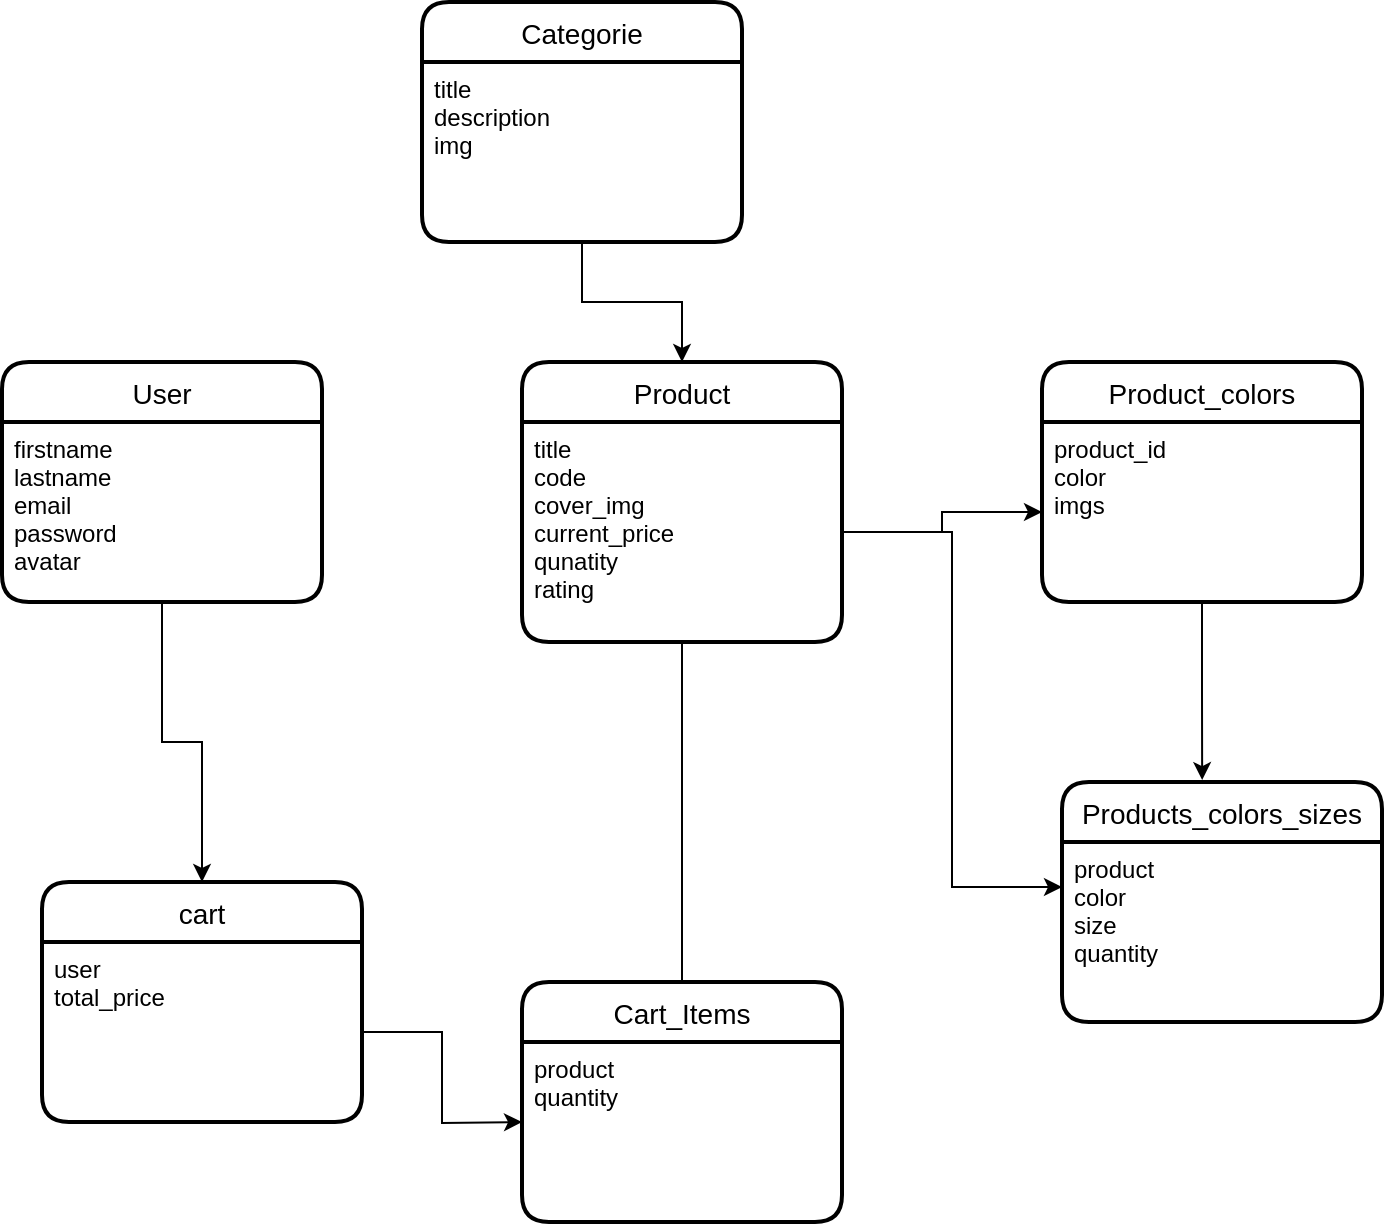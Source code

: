 <mxfile version="20.8.20" type="device"><diagram name="Page-1" id="ffrCedS6Av5aOX2267lV"><mxGraphModel dx="1434" dy="1888" grid="1" gridSize="10" guides="1" tooltips="1" connect="1" arrows="1" fold="1" page="1" pageScale="1" pageWidth="850" pageHeight="1100" math="0" shadow="0"><root><mxCell id="0"/><mxCell id="1" parent="0"/><mxCell id="ne0xaH8l7VcgD0dj2SvG-1" value="User" style="swimlane;childLayout=stackLayout;horizontal=1;startSize=30;horizontalStack=0;rounded=1;fontSize=14;fontStyle=0;strokeWidth=2;resizeParent=0;resizeLast=1;shadow=0;dashed=0;align=center;" vertex="1" parent="1"><mxGeometry x="80" y="130" width="160" height="120" as="geometry"/></mxCell><mxCell id="ne0xaH8l7VcgD0dj2SvG-2" value="firstname&#10;lastname&#10;email&#10;password&#10;avatar" style="align=left;strokeColor=none;fillColor=none;spacingLeft=4;fontSize=12;verticalAlign=top;resizable=0;rotatable=0;part=1;" vertex="1" parent="ne0xaH8l7VcgD0dj2SvG-1"><mxGeometry y="30" width="160" height="90" as="geometry"/></mxCell><mxCell id="ne0xaH8l7VcgD0dj2SvG-3" value="Product" style="swimlane;childLayout=stackLayout;horizontal=1;startSize=30;horizontalStack=0;rounded=1;fontSize=14;fontStyle=0;strokeWidth=2;resizeParent=0;resizeLast=1;shadow=0;dashed=0;align=center;" vertex="1" parent="1"><mxGeometry x="340" y="130" width="160" height="140" as="geometry"/></mxCell><mxCell id="ne0xaH8l7VcgD0dj2SvG-4" value="title&#10;code&#10;cover_img&#10;current_price&#10;qunatity&#10;rating" style="align=left;strokeColor=none;fillColor=none;spacingLeft=4;fontSize=12;verticalAlign=top;resizable=0;rotatable=0;part=1;" vertex="1" parent="ne0xaH8l7VcgD0dj2SvG-3"><mxGeometry y="30" width="160" height="110" as="geometry"/></mxCell><mxCell id="ne0xaH8l7VcgD0dj2SvG-6" value="Product_colors" style="swimlane;childLayout=stackLayout;horizontal=1;startSize=30;horizontalStack=0;rounded=1;fontSize=14;fontStyle=0;strokeWidth=2;resizeParent=0;resizeLast=1;shadow=0;dashed=0;align=center;" vertex="1" parent="1"><mxGeometry x="600" y="130" width="160" height="120" as="geometry"/></mxCell><mxCell id="ne0xaH8l7VcgD0dj2SvG-7" value="product_id&#10;color&#10;imgs&#10;" style="align=left;strokeColor=none;fillColor=none;spacingLeft=4;fontSize=12;verticalAlign=top;resizable=0;rotatable=0;part=1;" vertex="1" parent="ne0xaH8l7VcgD0dj2SvG-6"><mxGeometry y="30" width="160" height="90" as="geometry"/></mxCell><mxCell id="ne0xaH8l7VcgD0dj2SvG-9" value="" style="edgeStyle=orthogonalEdgeStyle;rounded=0;orthogonalLoop=1;jettySize=auto;html=1;" edge="1" parent="1" source="ne0xaH8l7VcgD0dj2SvG-4" target="ne0xaH8l7VcgD0dj2SvG-7"><mxGeometry relative="1" as="geometry"/></mxCell><mxCell id="ne0xaH8l7VcgD0dj2SvG-11" value="Products_colors_sizes" style="swimlane;childLayout=stackLayout;horizontal=1;startSize=30;horizontalStack=0;rounded=1;fontSize=14;fontStyle=0;strokeWidth=2;resizeParent=0;resizeLast=1;shadow=0;dashed=0;align=center;" vertex="1" parent="1"><mxGeometry x="610" y="340" width="160" height="120" as="geometry"/></mxCell><mxCell id="ne0xaH8l7VcgD0dj2SvG-12" value="product&#10;color&#10;size&#10;quantity" style="align=left;strokeColor=none;fillColor=none;spacingLeft=4;fontSize=12;verticalAlign=top;resizable=0;rotatable=0;part=1;" vertex="1" parent="ne0xaH8l7VcgD0dj2SvG-11"><mxGeometry y="30" width="160" height="90" as="geometry"/></mxCell><mxCell id="ne0xaH8l7VcgD0dj2SvG-15" value="Categorie" style="swimlane;childLayout=stackLayout;horizontal=1;startSize=30;horizontalStack=0;rounded=1;fontSize=14;fontStyle=0;strokeWidth=2;resizeParent=0;resizeLast=1;shadow=0;dashed=0;align=center;" vertex="1" parent="1"><mxGeometry x="290" y="-50" width="160" height="120" as="geometry"/></mxCell><mxCell id="ne0xaH8l7VcgD0dj2SvG-16" value="title&#10;description&#10;img" style="align=left;strokeColor=none;fillColor=none;spacingLeft=4;fontSize=12;verticalAlign=top;resizable=0;rotatable=0;part=1;" vertex="1" parent="ne0xaH8l7VcgD0dj2SvG-15"><mxGeometry y="30" width="160" height="90" as="geometry"/></mxCell><mxCell id="ne0xaH8l7VcgD0dj2SvG-18" style="edgeStyle=orthogonalEdgeStyle;rounded=0;orthogonalLoop=1;jettySize=auto;html=1;entryX=0.5;entryY=0;entryDx=0;entryDy=0;" edge="1" parent="1" source="ne0xaH8l7VcgD0dj2SvG-16" target="ne0xaH8l7VcgD0dj2SvG-3"><mxGeometry relative="1" as="geometry"/></mxCell><mxCell id="ne0xaH8l7VcgD0dj2SvG-19" style="edgeStyle=orthogonalEdgeStyle;rounded=0;orthogonalLoop=1;jettySize=auto;html=1;entryX=0.438;entryY=-0.008;entryDx=0;entryDy=0;entryPerimeter=0;" edge="1" parent="1" source="ne0xaH8l7VcgD0dj2SvG-7" target="ne0xaH8l7VcgD0dj2SvG-11"><mxGeometry relative="1" as="geometry"/></mxCell><mxCell id="ne0xaH8l7VcgD0dj2SvG-20" style="edgeStyle=orthogonalEdgeStyle;rounded=0;orthogonalLoop=1;jettySize=auto;html=1;entryX=0;entryY=0.25;entryDx=0;entryDy=0;" edge="1" parent="1" source="ne0xaH8l7VcgD0dj2SvG-4" target="ne0xaH8l7VcgD0dj2SvG-12"><mxGeometry relative="1" as="geometry"/></mxCell><mxCell id="ne0xaH8l7VcgD0dj2SvG-21" value="cart" style="swimlane;childLayout=stackLayout;horizontal=1;startSize=30;horizontalStack=0;rounded=1;fontSize=14;fontStyle=0;strokeWidth=2;resizeParent=0;resizeLast=1;shadow=0;dashed=0;align=center;" vertex="1" parent="1"><mxGeometry x="100" y="390" width="160" height="120" as="geometry"/></mxCell><mxCell id="ne0xaH8l7VcgD0dj2SvG-22" value="user&#10;total_price" style="align=left;strokeColor=none;fillColor=none;spacingLeft=4;fontSize=12;verticalAlign=top;resizable=0;rotatable=0;part=1;" vertex="1" parent="ne0xaH8l7VcgD0dj2SvG-21"><mxGeometry y="30" width="160" height="90" as="geometry"/></mxCell><mxCell id="ne0xaH8l7VcgD0dj2SvG-24" style="edgeStyle=orthogonalEdgeStyle;rounded=0;orthogonalLoop=1;jettySize=auto;html=1;" edge="1" parent="1" source="ne0xaH8l7VcgD0dj2SvG-2" target="ne0xaH8l7VcgD0dj2SvG-21"><mxGeometry relative="1" as="geometry"/></mxCell><mxCell id="ne0xaH8l7VcgD0dj2SvG-27" style="edgeStyle=orthogonalEdgeStyle;rounded=0;orthogonalLoop=1;jettySize=auto;html=1;entryX=0.5;entryY=0;entryDx=0;entryDy=0;" edge="1" parent="1" source="ne0xaH8l7VcgD0dj2SvG-4"><mxGeometry relative="1" as="geometry"><mxPoint x="420" y="450" as="targetPoint"/></mxGeometry></mxCell><mxCell id="ne0xaH8l7VcgD0dj2SvG-28" style="edgeStyle=orthogonalEdgeStyle;rounded=0;orthogonalLoop=1;jettySize=auto;html=1;entryX=0;entryY=0.5;entryDx=0;entryDy=0;" edge="1" parent="1" source="ne0xaH8l7VcgD0dj2SvG-22"><mxGeometry relative="1" as="geometry"><mxPoint x="340" y="510" as="targetPoint"/></mxGeometry></mxCell><mxCell id="ne0xaH8l7VcgD0dj2SvG-31" value="Cart_Items" style="swimlane;childLayout=stackLayout;horizontal=1;startSize=30;horizontalStack=0;rounded=1;fontSize=14;fontStyle=0;strokeWidth=2;resizeParent=0;resizeLast=1;shadow=0;dashed=0;align=center;" vertex="1" parent="1"><mxGeometry x="340" y="440" width="160" height="120" as="geometry"/></mxCell><mxCell id="ne0xaH8l7VcgD0dj2SvG-32" value="product&#10;quantity" style="align=left;strokeColor=none;fillColor=none;spacingLeft=4;fontSize=12;verticalAlign=top;resizable=0;rotatable=0;part=1;" vertex="1" parent="ne0xaH8l7VcgD0dj2SvG-31"><mxGeometry y="30" width="160" height="90" as="geometry"/></mxCell></root></mxGraphModel></diagram></mxfile>